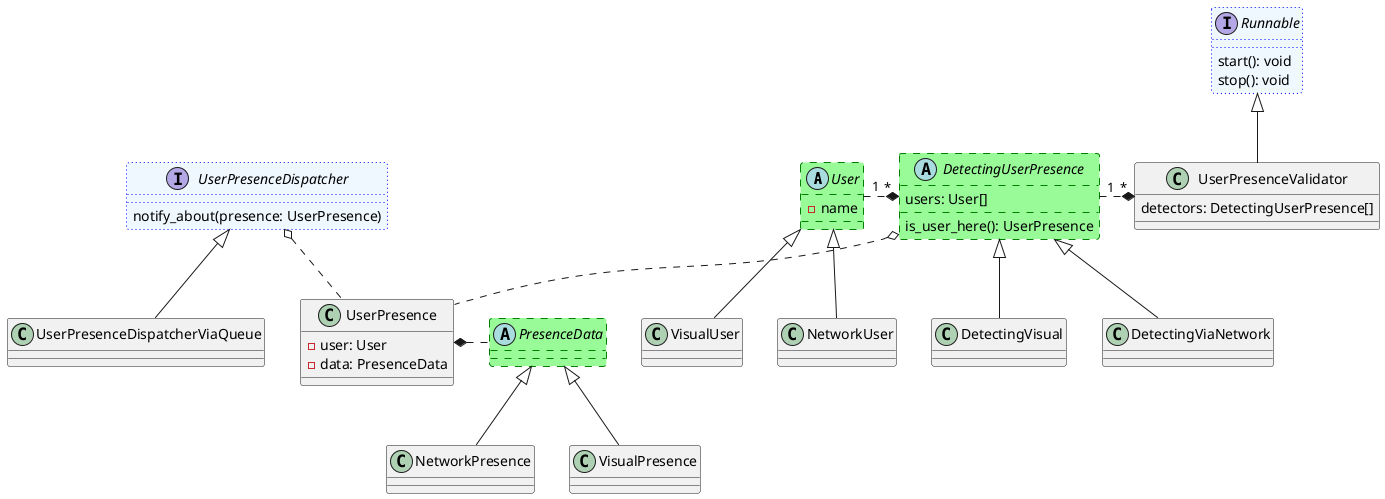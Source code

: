 @startuml
'https://plantuml.com/class-diagram

abstract class User #palegreen ##[dashed]green {
 - name
}
class NetworkUser
class VisualUser


User <|-- NetworkUser
User <|-- VisualUser

class UserPresenceValidator {
   detectors: DetectingUserPresence[]
}

abstract class DetectingUserPresence #palegreen ##[dashed]green {
    users: User[]
    is_user_here(): UserPresence
}

interface Runnable #aliceblue ##[dotted]blue {
   start(): void
   stop(): void
}

interface UserPresenceDispatcher #aliceblue ##[dotted]blue {
  notify_about(presence: UserPresence)
}

class UserPresenceDispatcherViaQueue

class UserPresence {
  - user: User
  - data: PresenceData
}

abstract class PresenceData #palegreen ##[dashed]green {
}

 PresenceData <|-- NetworkPresence
 PresenceData <|-- VisualPresence

class DetectingViaNetwork
class DetectingVisual

DetectingUserPresence <|-- DetectingViaNetwork
DetectingUserPresence  <|-- DetectingVisual

UserPresenceDispatcher <|-down- UserPresenceDispatcherViaQueue

DetectingUserPresence "*" *.left "1" User


Runnable <|-- UserPresenceValidator


UserPresenceValidator "*" *.left. "1" DetectingUserPresence
UserPresence *. PresenceData
UserPresenceDispatcher o.. UserPresence
DetectingUserPresence o.. UserPresence

@enduml